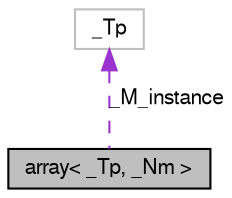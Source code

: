 digraph G
{
  edge [fontname="FreeSans",fontsize="10",labelfontname="FreeSans",labelfontsize="10"];
  node [fontname="FreeSans",fontsize="10",shape=record];
  Node1 [label="array\< _Tp, _Nm \>",height=0.2,width=0.4,color="black", fillcolor="grey75", style="filled" fontcolor="black"];
  Node2 -> Node1 [dir=back,color="darkorchid3",fontsize="10",style="dashed",label="_M_instance",fontname="FreeSans"];
  Node2 [label="_Tp",height=0.2,width=0.4,color="grey75", fillcolor="white", style="filled"];
}
